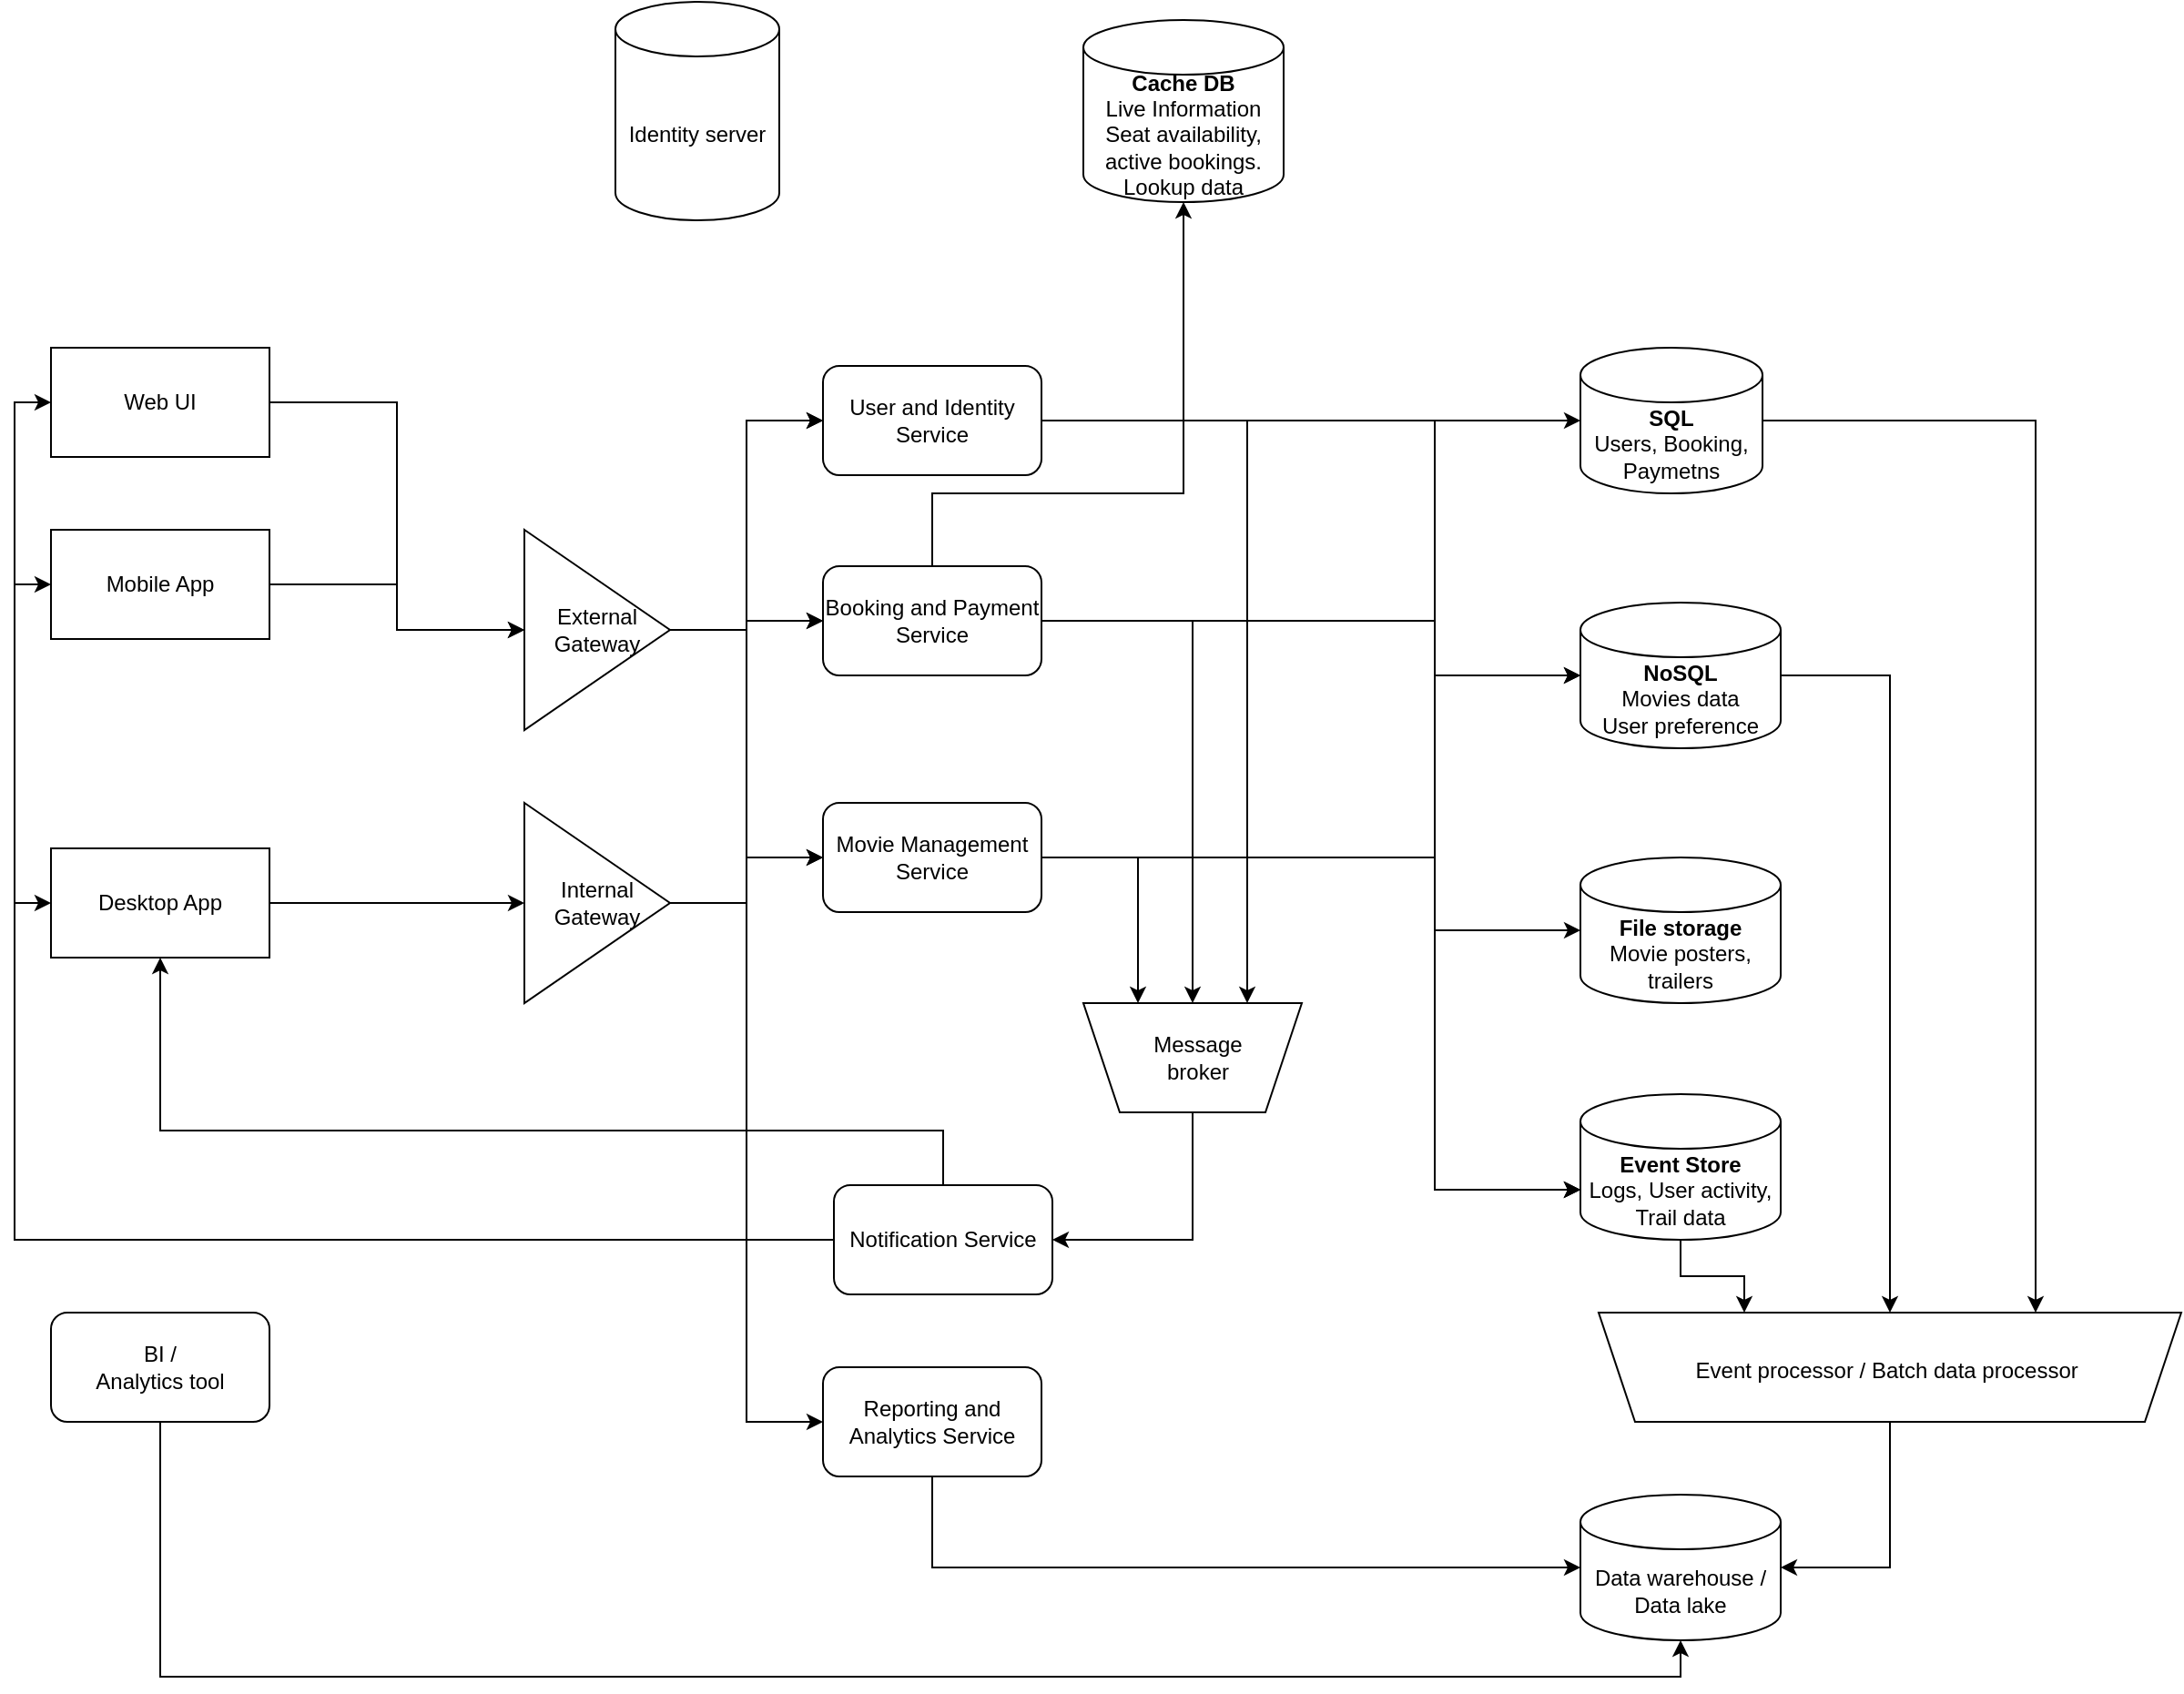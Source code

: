 <mxfile version="26.0.11">
  <diagram name="Page-1" id="ytvxGtMNoNAT2YDwHoGZ">
    <mxGraphModel dx="1720" dy="1796" grid="1" gridSize="10" guides="1" tooltips="1" connect="1" arrows="1" fold="1" page="1" pageScale="1" pageWidth="850" pageHeight="1100" math="0" shadow="0">
      <root>
        <mxCell id="0" />
        <mxCell id="1" parent="0" />
        <mxCell id="UXGLSynC3lZK6X_kjurp-16" style="edgeStyle=orthogonalEdgeStyle;rounded=0;orthogonalLoop=1;jettySize=auto;html=1;entryX=0;entryY=0.5;entryDx=0;entryDy=0;" parent="1" source="UXGLSynC3lZK6X_kjurp-1" target="UXGLSynC3lZK6X_kjurp-5" edge="1">
          <mxGeometry relative="1" as="geometry" />
        </mxCell>
        <mxCell id="UXGLSynC3lZK6X_kjurp-1" value="Web UI" style="rounded=0;whiteSpace=wrap;html=1;" parent="1" vertex="1">
          <mxGeometry x="30" y="20" width="120" height="60" as="geometry" />
        </mxCell>
        <mxCell id="UXGLSynC3lZK6X_kjurp-17" style="edgeStyle=orthogonalEdgeStyle;rounded=0;orthogonalLoop=1;jettySize=auto;html=1;entryX=0;entryY=0.5;entryDx=0;entryDy=0;" parent="1" source="UXGLSynC3lZK6X_kjurp-2" target="UXGLSynC3lZK6X_kjurp-5" edge="1">
          <mxGeometry relative="1" as="geometry" />
        </mxCell>
        <mxCell id="UXGLSynC3lZK6X_kjurp-2" value="Mobile App" style="rounded=0;whiteSpace=wrap;html=1;" parent="1" vertex="1">
          <mxGeometry x="30" y="120" width="120" height="60" as="geometry" />
        </mxCell>
        <mxCell id="6bt88VRjsN6lHDlHJyfs-26" style="edgeStyle=orthogonalEdgeStyle;rounded=0;orthogonalLoop=1;jettySize=auto;html=1;entryX=0;entryY=0.5;entryDx=0;entryDy=0;" edge="1" parent="1" source="UXGLSynC3lZK6X_kjurp-4" target="6bt88VRjsN6lHDlHJyfs-25">
          <mxGeometry relative="1" as="geometry" />
        </mxCell>
        <mxCell id="UXGLSynC3lZK6X_kjurp-4" value="Desktop App" style="rounded=0;whiteSpace=wrap;html=1;" parent="1" vertex="1">
          <mxGeometry x="30" y="295" width="120" height="60" as="geometry" />
        </mxCell>
        <mxCell id="UXGLSynC3lZK6X_kjurp-20" style="edgeStyle=orthogonalEdgeStyle;rounded=0;orthogonalLoop=1;jettySize=auto;html=1;entryX=0;entryY=0.5;entryDx=0;entryDy=0;" parent="1" source="UXGLSynC3lZK6X_kjurp-5" target="UXGLSynC3lZK6X_kjurp-9" edge="1">
          <mxGeometry relative="1" as="geometry" />
        </mxCell>
        <mxCell id="UXGLSynC3lZK6X_kjurp-21" style="edgeStyle=orthogonalEdgeStyle;rounded=0;orthogonalLoop=1;jettySize=auto;html=1;entryX=0;entryY=0.5;entryDx=0;entryDy=0;" parent="1" source="UXGLSynC3lZK6X_kjurp-5" target="UXGLSynC3lZK6X_kjurp-6" edge="1">
          <mxGeometry relative="1" as="geometry" />
        </mxCell>
        <mxCell id="UXGLSynC3lZK6X_kjurp-22" style="edgeStyle=orthogonalEdgeStyle;rounded=0;orthogonalLoop=1;jettySize=auto;html=1;entryX=0;entryY=0.5;entryDx=0;entryDy=0;" parent="1" source="UXGLSynC3lZK6X_kjurp-5" target="UXGLSynC3lZK6X_kjurp-7" edge="1">
          <mxGeometry relative="1" as="geometry" />
        </mxCell>
        <mxCell id="UXGLSynC3lZK6X_kjurp-5" value="External Gateway" style="triangle;whiteSpace=wrap;html=1;" parent="1" vertex="1">
          <mxGeometry x="290" y="120" width="80" height="110" as="geometry" />
        </mxCell>
        <mxCell id="6bt88VRjsN6lHDlHJyfs-48" style="edgeStyle=orthogonalEdgeStyle;rounded=0;orthogonalLoop=1;jettySize=auto;html=1;entryX=0.5;entryY=1;entryDx=0;entryDy=0;" edge="1" parent="1" source="UXGLSynC3lZK6X_kjurp-6" target="6bt88VRjsN6lHDlHJyfs-40">
          <mxGeometry relative="1" as="geometry" />
        </mxCell>
        <mxCell id="UXGLSynC3lZK6X_kjurp-6" value="Booking and Payment&lt;div&gt;Service&lt;/div&gt;" style="rounded=1;whiteSpace=wrap;html=1;" parent="1" vertex="1">
          <mxGeometry x="454" y="140" width="120" height="60" as="geometry" />
        </mxCell>
        <mxCell id="6bt88VRjsN6lHDlHJyfs-49" style="edgeStyle=orthogonalEdgeStyle;rounded=0;orthogonalLoop=1;jettySize=auto;html=1;entryX=0.75;entryY=1;entryDx=0;entryDy=0;" edge="1" parent="1" source="UXGLSynC3lZK6X_kjurp-7" target="6bt88VRjsN6lHDlHJyfs-40">
          <mxGeometry relative="1" as="geometry" />
        </mxCell>
        <mxCell id="UXGLSynC3lZK6X_kjurp-7" value="Movie Management&lt;div&gt;Service&lt;/div&gt;" style="rounded=1;whiteSpace=wrap;html=1;" parent="1" vertex="1">
          <mxGeometry x="454" y="270" width="120" height="60" as="geometry" />
        </mxCell>
        <mxCell id="6bt88VRjsN6lHDlHJyfs-14" style="edgeStyle=orthogonalEdgeStyle;rounded=0;orthogonalLoop=1;jettySize=auto;html=1;entryX=0.5;entryY=1;entryDx=0;entryDy=0;" edge="1" parent="1" source="UXGLSynC3lZK6X_kjurp-8" target="UXGLSynC3lZK6X_kjurp-4">
          <mxGeometry relative="1" as="geometry">
            <Array as="points">
              <mxPoint x="90" y="450" />
            </Array>
          </mxGeometry>
        </mxCell>
        <mxCell id="6bt88VRjsN6lHDlHJyfs-15" style="edgeStyle=orthogonalEdgeStyle;rounded=0;orthogonalLoop=1;jettySize=auto;html=1;entryX=0;entryY=0.5;entryDx=0;entryDy=0;exitX=0;exitY=0.5;exitDx=0;exitDy=0;" edge="1" parent="1" source="UXGLSynC3lZK6X_kjurp-8" target="UXGLSynC3lZK6X_kjurp-2">
          <mxGeometry relative="1" as="geometry">
            <Array as="points">
              <mxPoint x="10" y="510" />
              <mxPoint x="10" y="150" />
            </Array>
          </mxGeometry>
        </mxCell>
        <mxCell id="6bt88VRjsN6lHDlHJyfs-38" style="edgeStyle=orthogonalEdgeStyle;rounded=0;orthogonalLoop=1;jettySize=auto;html=1;entryX=0;entryY=0.5;entryDx=0;entryDy=0;" edge="1" parent="1" source="UXGLSynC3lZK6X_kjurp-8" target="UXGLSynC3lZK6X_kjurp-4">
          <mxGeometry relative="1" as="geometry" />
        </mxCell>
        <mxCell id="6bt88VRjsN6lHDlHJyfs-39" style="edgeStyle=orthogonalEdgeStyle;rounded=0;orthogonalLoop=1;jettySize=auto;html=1;entryX=0;entryY=0.5;entryDx=0;entryDy=0;" edge="1" parent="1" source="UXGLSynC3lZK6X_kjurp-8" target="UXGLSynC3lZK6X_kjurp-1">
          <mxGeometry relative="1" as="geometry" />
        </mxCell>
        <mxCell id="UXGLSynC3lZK6X_kjurp-8" value="Notification Service" style="rounded=1;whiteSpace=wrap;html=1;" parent="1" vertex="1">
          <mxGeometry x="460" y="480" width="120" height="60" as="geometry" />
        </mxCell>
        <mxCell id="6bt88VRjsN6lHDlHJyfs-47" style="edgeStyle=orthogonalEdgeStyle;rounded=0;orthogonalLoop=1;jettySize=auto;html=1;entryX=0.25;entryY=1;entryDx=0;entryDy=0;" edge="1" parent="1" source="UXGLSynC3lZK6X_kjurp-9" target="6bt88VRjsN6lHDlHJyfs-40">
          <mxGeometry relative="1" as="geometry" />
        </mxCell>
        <mxCell id="UXGLSynC3lZK6X_kjurp-9" value="User and Identity Service" style="rounded=1;whiteSpace=wrap;html=1;" parent="1" vertex="1">
          <mxGeometry x="454" y="30" width="120" height="60" as="geometry" />
        </mxCell>
        <mxCell id="6bt88VRjsN6lHDlHJyfs-5" style="edgeStyle=orthogonalEdgeStyle;rounded=0;orthogonalLoop=1;jettySize=auto;html=1;" edge="1" parent="1" source="UXGLSynC3lZK6X_kjurp-10" target="6bt88VRjsN6lHDlHJyfs-4">
          <mxGeometry relative="1" as="geometry">
            <Array as="points">
              <mxPoint x="514" y="690" />
            </Array>
          </mxGeometry>
        </mxCell>
        <mxCell id="UXGLSynC3lZK6X_kjurp-10" value="Reporting and Analytics Service" style="rounded=1;whiteSpace=wrap;html=1;" parent="1" vertex="1">
          <mxGeometry x="454" y="580" width="120" height="60" as="geometry" />
        </mxCell>
        <mxCell id="6bt88VRjsN6lHDlHJyfs-44" style="edgeStyle=orthogonalEdgeStyle;rounded=0;orthogonalLoop=1;jettySize=auto;html=1;entryX=0.25;entryY=1;entryDx=0;entryDy=0;" edge="1" parent="1" source="UXGLSynC3lZK6X_kjurp-11" target="6bt88VRjsN6lHDlHJyfs-34">
          <mxGeometry relative="1" as="geometry">
            <Array as="points">
              <mxPoint x="1120" y="60" />
            </Array>
          </mxGeometry>
        </mxCell>
        <mxCell id="UXGLSynC3lZK6X_kjurp-11" value="&lt;b&gt;SQL&lt;/b&gt;&lt;div&gt;Users, Booking, Paymetns&lt;/div&gt;" style="shape=cylinder3;whiteSpace=wrap;html=1;boundedLbl=1;backgroundOutline=1;size=15;" parent="1" vertex="1">
          <mxGeometry x="870" y="20" width="100" height="80" as="geometry" />
        </mxCell>
        <mxCell id="6bt88VRjsN6lHDlHJyfs-45" style="edgeStyle=orthogonalEdgeStyle;rounded=0;orthogonalLoop=1;jettySize=auto;html=1;entryX=0.5;entryY=1;entryDx=0;entryDy=0;" edge="1" parent="1" source="UXGLSynC3lZK6X_kjurp-12" target="6bt88VRjsN6lHDlHJyfs-34">
          <mxGeometry relative="1" as="geometry">
            <Array as="points">
              <mxPoint x="1040" y="200" />
            </Array>
          </mxGeometry>
        </mxCell>
        <mxCell id="UXGLSynC3lZK6X_kjurp-12" value="&lt;b&gt;NoSQL&lt;/b&gt;&lt;div&gt;Movies data&lt;/div&gt;&lt;div&gt;User preference&lt;/div&gt;" style="shape=cylinder3;whiteSpace=wrap;html=1;boundedLbl=1;backgroundOutline=1;size=15;" parent="1" vertex="1">
          <mxGeometry x="870" y="160" width="110" height="80" as="geometry" />
        </mxCell>
        <mxCell id="UXGLSynC3lZK6X_kjurp-13" value="&lt;b&gt;File storage&lt;/b&gt;&lt;div&gt;Movie posters, trailers&lt;/div&gt;" style="shape=cylinder3;whiteSpace=wrap;html=1;boundedLbl=1;backgroundOutline=1;size=15;" parent="1" vertex="1">
          <mxGeometry x="870" y="300" width="110" height="80" as="geometry" />
        </mxCell>
        <mxCell id="UXGLSynC3lZK6X_kjurp-14" value="&lt;b&gt;Cache DB&lt;/b&gt;&lt;div&gt;Live Information&lt;div&gt;Seat availability, active bookings. Lookup data&lt;/div&gt;&lt;/div&gt;" style="shape=cylinder3;whiteSpace=wrap;html=1;boundedLbl=1;backgroundOutline=1;size=15;" parent="1" vertex="1">
          <mxGeometry x="597" y="-160" width="110" height="100" as="geometry" />
        </mxCell>
        <mxCell id="6bt88VRjsN6lHDlHJyfs-46" style="edgeStyle=orthogonalEdgeStyle;rounded=0;orthogonalLoop=1;jettySize=auto;html=1;entryX=0.75;entryY=1;entryDx=0;entryDy=0;" edge="1" parent="1" source="UXGLSynC3lZK6X_kjurp-15" target="6bt88VRjsN6lHDlHJyfs-34">
          <mxGeometry relative="1" as="geometry" />
        </mxCell>
        <mxCell id="UXGLSynC3lZK6X_kjurp-15" value="&lt;b&gt;Event Store&lt;/b&gt;&lt;div&gt;Logs, User activity,&lt;/div&gt;&lt;div&gt;Trail data&lt;/div&gt;" style="shape=cylinder3;whiteSpace=wrap;html=1;boundedLbl=1;backgroundOutline=1;size=15;" parent="1" vertex="1">
          <mxGeometry x="870" y="430" width="110" height="80" as="geometry" />
        </mxCell>
        <mxCell id="UXGLSynC3lZK6X_kjurp-25" style="edgeStyle=orthogonalEdgeStyle;rounded=0;orthogonalLoop=1;jettySize=auto;html=1;entryX=0;entryY=0.5;entryDx=0;entryDy=0;entryPerimeter=0;" parent="1" source="UXGLSynC3lZK6X_kjurp-9" target="UXGLSynC3lZK6X_kjurp-11" edge="1">
          <mxGeometry relative="1" as="geometry" />
        </mxCell>
        <mxCell id="UXGLSynC3lZK6X_kjurp-26" style="edgeStyle=orthogonalEdgeStyle;rounded=0;orthogonalLoop=1;jettySize=auto;html=1;entryX=0;entryY=0.5;entryDx=0;entryDy=0;entryPerimeter=0;" parent="1" source="UXGLSynC3lZK6X_kjurp-6" target="UXGLSynC3lZK6X_kjurp-12" edge="1">
          <mxGeometry relative="1" as="geometry">
            <Array as="points">
              <mxPoint x="790" y="170" />
              <mxPoint x="790" y="200" />
            </Array>
          </mxGeometry>
        </mxCell>
        <mxCell id="UXGLSynC3lZK6X_kjurp-27" style="edgeStyle=orthogonalEdgeStyle;rounded=0;orthogonalLoop=1;jettySize=auto;html=1;entryX=0;entryY=0.5;entryDx=0;entryDy=0;entryPerimeter=0;" parent="1" source="UXGLSynC3lZK6X_kjurp-7" target="UXGLSynC3lZK6X_kjurp-12" edge="1">
          <mxGeometry relative="1" as="geometry">
            <Array as="points">
              <mxPoint x="790" y="300" />
              <mxPoint x="790" y="200" />
            </Array>
          </mxGeometry>
        </mxCell>
        <mxCell id="UXGLSynC3lZK6X_kjurp-28" style="edgeStyle=orthogonalEdgeStyle;rounded=0;orthogonalLoop=1;jettySize=auto;html=1;entryX=0;entryY=0.5;entryDx=0;entryDy=0;entryPerimeter=0;" parent="1" source="UXGLSynC3lZK6X_kjurp-7" target="UXGLSynC3lZK6X_kjurp-13" edge="1">
          <mxGeometry relative="1" as="geometry">
            <Array as="points">
              <mxPoint x="790" y="300" />
              <mxPoint x="790" y="340" />
            </Array>
          </mxGeometry>
        </mxCell>
        <mxCell id="UXGLSynC3lZK6X_kjurp-30" style="edgeStyle=orthogonalEdgeStyle;rounded=0;orthogonalLoop=1;jettySize=auto;html=1;entryX=0.5;entryY=1;entryDx=0;entryDy=0;entryPerimeter=0;exitX=0.5;exitY=0;exitDx=0;exitDy=0;" parent="1" source="UXGLSynC3lZK6X_kjurp-6" target="UXGLSynC3lZK6X_kjurp-14" edge="1">
          <mxGeometry relative="1" as="geometry">
            <Array as="points">
              <mxPoint x="514" y="100" />
              <mxPoint x="652" y="100" />
            </Array>
          </mxGeometry>
        </mxCell>
        <mxCell id="6bt88VRjsN6lHDlHJyfs-1" style="edgeStyle=orthogonalEdgeStyle;rounded=0;orthogonalLoop=1;jettySize=auto;html=1;entryX=0;entryY=0;entryDx=0;entryDy=52.5;entryPerimeter=0;" edge="1" parent="1" source="UXGLSynC3lZK6X_kjurp-9" target="UXGLSynC3lZK6X_kjurp-15">
          <mxGeometry relative="1" as="geometry">
            <Array as="points">
              <mxPoint x="790" y="60" />
              <mxPoint x="790" y="483" />
            </Array>
          </mxGeometry>
        </mxCell>
        <mxCell id="6bt88VRjsN6lHDlHJyfs-2" style="edgeStyle=orthogonalEdgeStyle;rounded=0;orthogonalLoop=1;jettySize=auto;html=1;entryX=0;entryY=0;entryDx=0;entryDy=52.5;entryPerimeter=0;" edge="1" parent="1" source="UXGLSynC3lZK6X_kjurp-6" target="UXGLSynC3lZK6X_kjurp-15">
          <mxGeometry relative="1" as="geometry">
            <Array as="points">
              <mxPoint x="790" y="170" />
              <mxPoint x="790" y="483" />
            </Array>
          </mxGeometry>
        </mxCell>
        <mxCell id="6bt88VRjsN6lHDlHJyfs-3" style="edgeStyle=orthogonalEdgeStyle;rounded=0;orthogonalLoop=1;jettySize=auto;html=1;entryX=0;entryY=0;entryDx=0;entryDy=52.5;entryPerimeter=0;" edge="1" parent="1" source="UXGLSynC3lZK6X_kjurp-7" target="UXGLSynC3lZK6X_kjurp-15">
          <mxGeometry relative="1" as="geometry">
            <Array as="points">
              <mxPoint x="790" y="300" />
              <mxPoint x="790" y="483" />
            </Array>
          </mxGeometry>
        </mxCell>
        <mxCell id="6bt88VRjsN6lHDlHJyfs-4" value="Data warehouse / Data lake" style="shape=cylinder3;whiteSpace=wrap;html=1;boundedLbl=1;backgroundOutline=1;size=15;" vertex="1" parent="1">
          <mxGeometry x="870" y="650" width="110" height="80" as="geometry" />
        </mxCell>
        <mxCell id="6bt88VRjsN6lHDlHJyfs-27" style="edgeStyle=orthogonalEdgeStyle;rounded=0;orthogonalLoop=1;jettySize=auto;html=1;entryX=0;entryY=0.5;entryDx=0;entryDy=0;" edge="1" parent="1" source="6bt88VRjsN6lHDlHJyfs-25" target="UXGLSynC3lZK6X_kjurp-7">
          <mxGeometry relative="1" as="geometry" />
        </mxCell>
        <mxCell id="6bt88VRjsN6lHDlHJyfs-28" style="edgeStyle=orthogonalEdgeStyle;rounded=0;orthogonalLoop=1;jettySize=auto;html=1;entryX=0;entryY=0.5;entryDx=0;entryDy=0;" edge="1" parent="1" source="6bt88VRjsN6lHDlHJyfs-25" target="UXGLSynC3lZK6X_kjurp-6">
          <mxGeometry relative="1" as="geometry" />
        </mxCell>
        <mxCell id="6bt88VRjsN6lHDlHJyfs-29" style="edgeStyle=orthogonalEdgeStyle;rounded=0;orthogonalLoop=1;jettySize=auto;html=1;entryX=0;entryY=0.5;entryDx=0;entryDy=0;" edge="1" parent="1" source="6bt88VRjsN6lHDlHJyfs-25" target="UXGLSynC3lZK6X_kjurp-9">
          <mxGeometry relative="1" as="geometry" />
        </mxCell>
        <mxCell id="6bt88VRjsN6lHDlHJyfs-30" style="edgeStyle=orthogonalEdgeStyle;rounded=0;orthogonalLoop=1;jettySize=auto;html=1;entryX=0;entryY=0.5;entryDx=0;entryDy=0;" edge="1" parent="1" source="6bt88VRjsN6lHDlHJyfs-25" target="UXGLSynC3lZK6X_kjurp-10">
          <mxGeometry relative="1" as="geometry" />
        </mxCell>
        <mxCell id="6bt88VRjsN6lHDlHJyfs-25" value="Internal Gateway" style="triangle;whiteSpace=wrap;html=1;" vertex="1" parent="1">
          <mxGeometry x="290" y="270" width="80" height="110" as="geometry" />
        </mxCell>
        <mxCell id="6bt88VRjsN6lHDlHJyfs-31" value="BI /&lt;div&gt;Analytics tool&lt;/div&gt;" style="rounded=1;whiteSpace=wrap;html=1;" vertex="1" parent="1">
          <mxGeometry x="30" y="550" width="120" height="60" as="geometry" />
        </mxCell>
        <mxCell id="6bt88VRjsN6lHDlHJyfs-32" style="edgeStyle=orthogonalEdgeStyle;rounded=0;orthogonalLoop=1;jettySize=auto;html=1;entryX=0.5;entryY=1;entryDx=0;entryDy=0;entryPerimeter=0;" edge="1" parent="1" source="6bt88VRjsN6lHDlHJyfs-31" target="6bt88VRjsN6lHDlHJyfs-4">
          <mxGeometry relative="1" as="geometry">
            <Array as="points">
              <mxPoint x="90" y="750" />
              <mxPoint x="925" y="750" />
            </Array>
          </mxGeometry>
        </mxCell>
        <mxCell id="6bt88VRjsN6lHDlHJyfs-34" value="" style="shape=trapezoid;perimeter=trapezoidPerimeter;whiteSpace=wrap;html=1;fixedSize=1;rotation=-180;" vertex="1" parent="1">
          <mxGeometry x="880" y="550" width="320" height="60" as="geometry" />
        </mxCell>
        <mxCell id="6bt88VRjsN6lHDlHJyfs-37" style="edgeStyle=orthogonalEdgeStyle;rounded=0;orthogonalLoop=1;jettySize=auto;html=1;entryX=1;entryY=0.5;entryDx=0;entryDy=0;entryPerimeter=0;" edge="1" parent="1" source="6bt88VRjsN6lHDlHJyfs-34" target="6bt88VRjsN6lHDlHJyfs-4">
          <mxGeometry relative="1" as="geometry" />
        </mxCell>
        <mxCell id="6bt88VRjsN6lHDlHJyfs-51" style="edgeStyle=orthogonalEdgeStyle;rounded=0;orthogonalLoop=1;jettySize=auto;html=1;entryX=1;entryY=0.5;entryDx=0;entryDy=0;" edge="1" parent="1" source="6bt88VRjsN6lHDlHJyfs-40" target="UXGLSynC3lZK6X_kjurp-8">
          <mxGeometry relative="1" as="geometry">
            <Array as="points">
              <mxPoint x="657" y="510" />
            </Array>
          </mxGeometry>
        </mxCell>
        <mxCell id="6bt88VRjsN6lHDlHJyfs-40" value="" style="shape=trapezoid;perimeter=trapezoidPerimeter;whiteSpace=wrap;html=1;fixedSize=1;rotation=-180;" vertex="1" parent="1">
          <mxGeometry x="597" y="380" width="120" height="60" as="geometry" />
        </mxCell>
        <mxCell id="6bt88VRjsN6lHDlHJyfs-42" value="Event processor / Batch data processor&amp;nbsp;" style="text;html=1;align=center;verticalAlign=middle;whiteSpace=wrap;rounded=0;" vertex="1" parent="1">
          <mxGeometry x="920" y="567" width="240" height="30" as="geometry" />
        </mxCell>
        <mxCell id="6bt88VRjsN6lHDlHJyfs-43" value="Message broker" style="text;html=1;align=center;verticalAlign=middle;whiteSpace=wrap;rounded=0;" vertex="1" parent="1">
          <mxGeometry x="630" y="395" width="60" height="30" as="geometry" />
        </mxCell>
        <mxCell id="6bt88VRjsN6lHDlHJyfs-54" value="Identity server" style="shape=cylinder3;whiteSpace=wrap;html=1;boundedLbl=1;backgroundOutline=1;size=15;" vertex="1" parent="1">
          <mxGeometry x="340" y="-170" width="90" height="120" as="geometry" />
        </mxCell>
      </root>
    </mxGraphModel>
  </diagram>
</mxfile>
